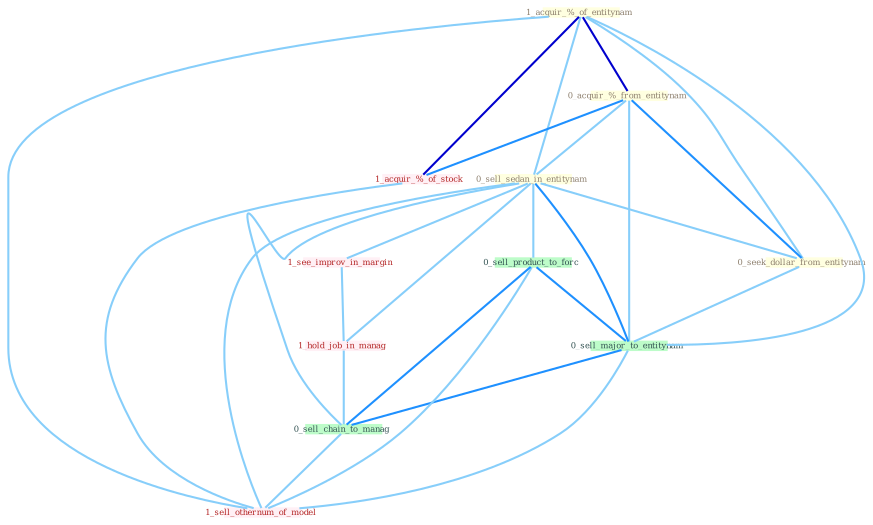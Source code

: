 Graph G{ 
    node
    [shape=polygon,style=filled,width=.5,height=.06,color="#BDFCC9",fixedsize=true,fontsize=4,
    fontcolor="#2f4f4f"];
    {node
    [color="#ffffe0", fontcolor="#8b7d6b"] "1_acquir_%_of_entitynam " "0_acquir_%_from_entitynam " "0_sell_sedan_in_entitynam " "0_seek_dollar_from_entitynam "}
{node [color="#fff0f5", fontcolor="#b22222"] "1_see_improv_in_margin " "1_acquir_%_of_stock " "1_hold_job_in_manag " "1_sell_othernum_of_model "}
edge [color="#B0E2FF"];

	"1_acquir_%_of_entitynam " -- "0_acquir_%_from_entitynam " [w="3", color="#0000cd" , len=0.6];
	"1_acquir_%_of_entitynam " -- "0_sell_sedan_in_entitynam " [w="1", color="#87cefa" ];
	"1_acquir_%_of_entitynam " -- "0_seek_dollar_from_entitynam " [w="1", color="#87cefa" ];
	"1_acquir_%_of_entitynam " -- "1_acquir_%_of_stock " [w="3", color="#0000cd" , len=0.6];
	"1_acquir_%_of_entitynam " -- "0_sell_major_to_entitynam " [w="1", color="#87cefa" ];
	"1_acquir_%_of_entitynam " -- "1_sell_othernum_of_model " [w="1", color="#87cefa" ];
	"0_acquir_%_from_entitynam " -- "0_sell_sedan_in_entitynam " [w="1", color="#87cefa" ];
	"0_acquir_%_from_entitynam " -- "0_seek_dollar_from_entitynam " [w="2", color="#1e90ff" , len=0.8];
	"0_acquir_%_from_entitynam " -- "1_acquir_%_of_stock " [w="2", color="#1e90ff" , len=0.8];
	"0_acquir_%_from_entitynam " -- "0_sell_major_to_entitynam " [w="1", color="#87cefa" ];
	"0_sell_sedan_in_entitynam " -- "0_seek_dollar_from_entitynam " [w="1", color="#87cefa" ];
	"0_sell_sedan_in_entitynam " -- "1_see_improv_in_margin " [w="1", color="#87cefa" ];
	"0_sell_sedan_in_entitynam " -- "1_hold_job_in_manag " [w="1", color="#87cefa" ];
	"0_sell_sedan_in_entitynam " -- "0_sell_product_to_forc " [w="1", color="#87cefa" ];
	"0_sell_sedan_in_entitynam " -- "0_sell_major_to_entitynam " [w="2", color="#1e90ff" , len=0.8];
	"0_sell_sedan_in_entitynam " -- "0_sell_chain_to_manag " [w="1", color="#87cefa" ];
	"0_sell_sedan_in_entitynam " -- "1_sell_othernum_of_model " [w="1", color="#87cefa" ];
	"0_seek_dollar_from_entitynam " -- "0_sell_major_to_entitynam " [w="1", color="#87cefa" ];
	"1_see_improv_in_margin " -- "1_hold_job_in_manag " [w="1", color="#87cefa" ];
	"1_acquir_%_of_stock " -- "1_sell_othernum_of_model " [w="1", color="#87cefa" ];
	"1_hold_job_in_manag " -- "0_sell_chain_to_manag " [w="1", color="#87cefa" ];
	"0_sell_product_to_forc " -- "0_sell_major_to_entitynam " [w="2", color="#1e90ff" , len=0.8];
	"0_sell_product_to_forc " -- "0_sell_chain_to_manag " [w="2", color="#1e90ff" , len=0.8];
	"0_sell_product_to_forc " -- "1_sell_othernum_of_model " [w="1", color="#87cefa" ];
	"0_sell_major_to_entitynam " -- "0_sell_chain_to_manag " [w="2", color="#1e90ff" , len=0.8];
	"0_sell_major_to_entitynam " -- "1_sell_othernum_of_model " [w="1", color="#87cefa" ];
	"0_sell_chain_to_manag " -- "1_sell_othernum_of_model " [w="1", color="#87cefa" ];
}